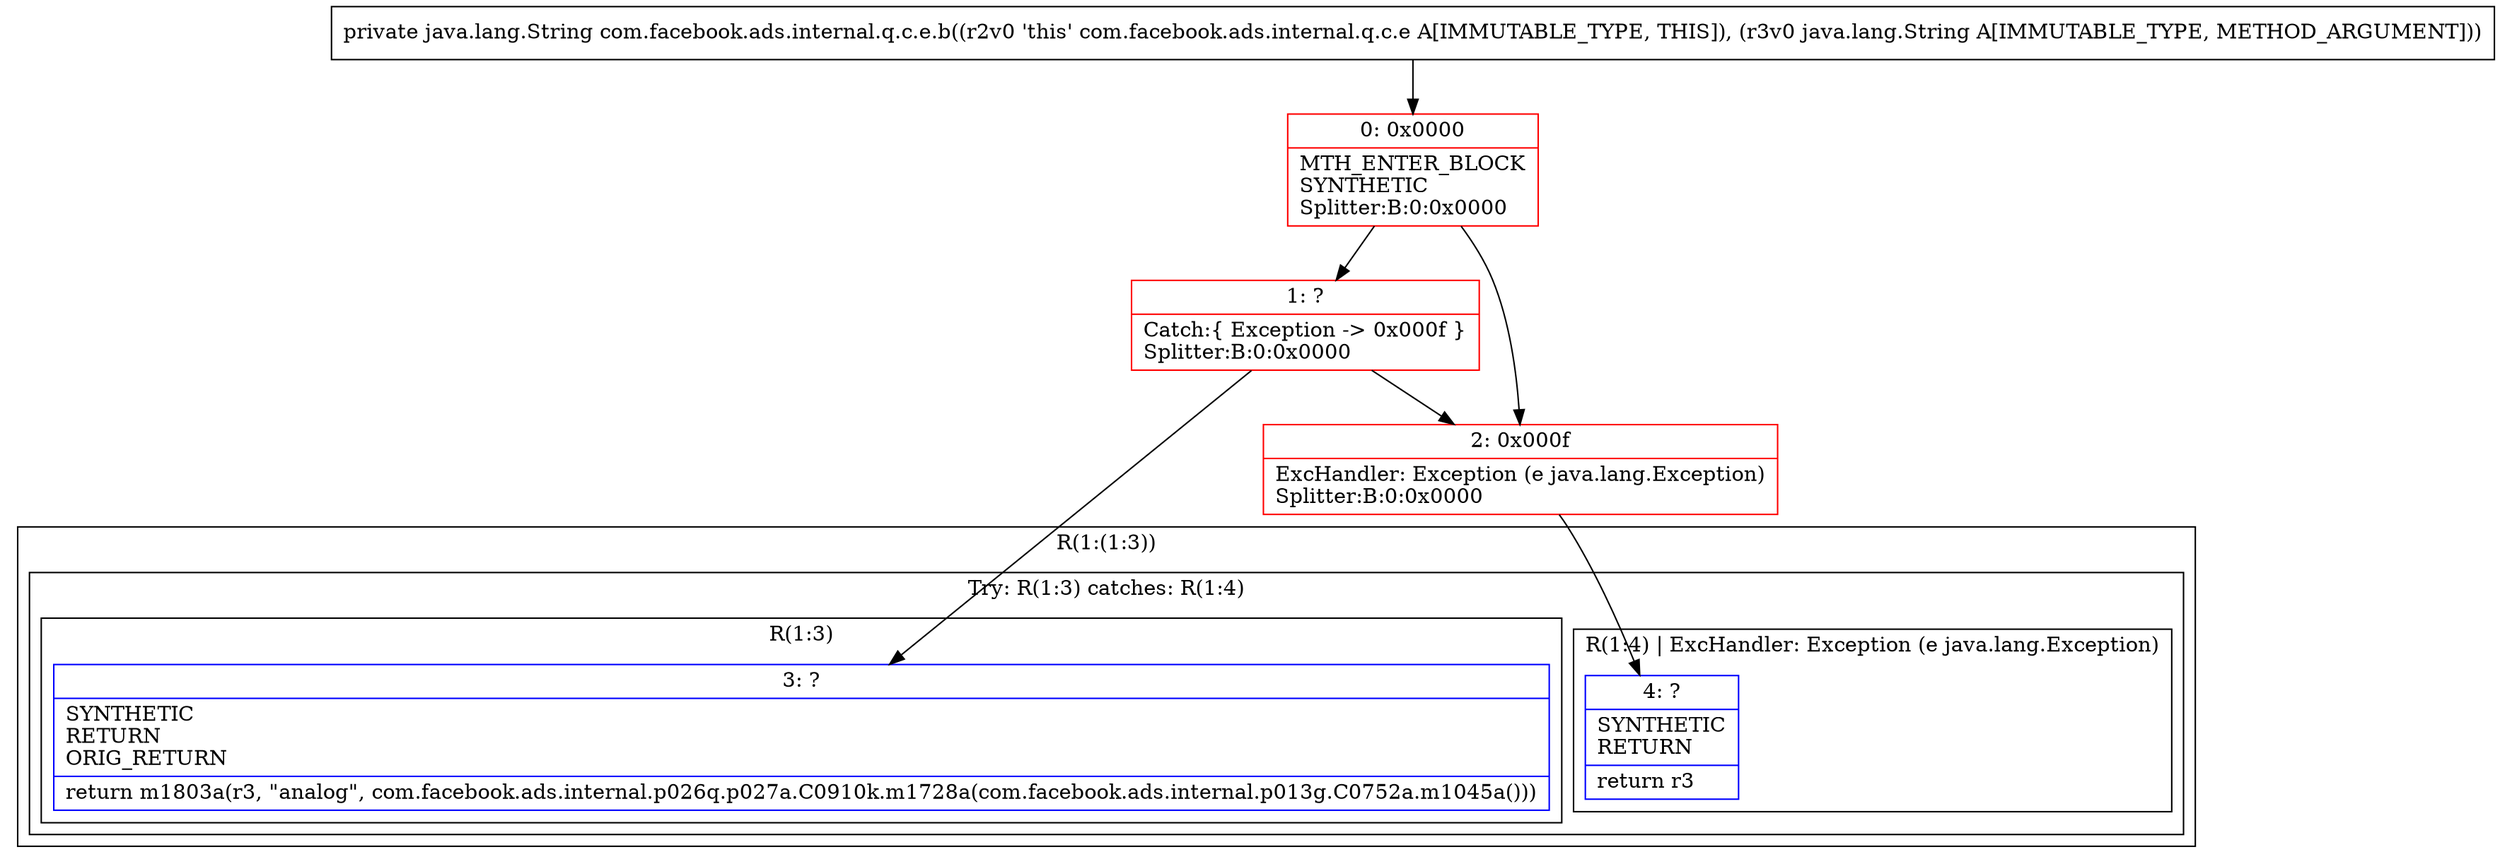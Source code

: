 digraph "CFG forcom.facebook.ads.internal.q.c.e.b(Ljava\/lang\/String;)Ljava\/lang\/String;" {
subgraph cluster_Region_1312239226 {
label = "R(1:(1:3))";
node [shape=record,color=blue];
subgraph cluster_TryCatchRegion_1714596020 {
label = "Try: R(1:3) catches: R(1:4)";
node [shape=record,color=blue];
subgraph cluster_Region_1736376340 {
label = "R(1:3)";
node [shape=record,color=blue];
Node_3 [shape=record,label="{3\:\ ?|SYNTHETIC\lRETURN\lORIG_RETURN\l|return m1803a(r3, \"analog\", com.facebook.ads.internal.p026q.p027a.C0910k.m1728a(com.facebook.ads.internal.p013g.C0752a.m1045a()))\l}"];
}
subgraph cluster_Region_953787632 {
label = "R(1:4) | ExcHandler: Exception (e java.lang.Exception)\l";
node [shape=record,color=blue];
Node_4 [shape=record,label="{4\:\ ?|SYNTHETIC\lRETURN\l|return r3\l}"];
}
}
}
subgraph cluster_Region_953787632 {
label = "R(1:4) | ExcHandler: Exception (e java.lang.Exception)\l";
node [shape=record,color=blue];
Node_4 [shape=record,label="{4\:\ ?|SYNTHETIC\lRETURN\l|return r3\l}"];
}
Node_0 [shape=record,color=red,label="{0\:\ 0x0000|MTH_ENTER_BLOCK\lSYNTHETIC\lSplitter:B:0:0x0000\l}"];
Node_1 [shape=record,color=red,label="{1\:\ ?|Catch:\{ Exception \-\> 0x000f \}\lSplitter:B:0:0x0000\l}"];
Node_2 [shape=record,color=red,label="{2\:\ 0x000f|ExcHandler: Exception (e java.lang.Exception)\lSplitter:B:0:0x0000\l}"];
MethodNode[shape=record,label="{private java.lang.String com.facebook.ads.internal.q.c.e.b((r2v0 'this' com.facebook.ads.internal.q.c.e A[IMMUTABLE_TYPE, THIS]), (r3v0 java.lang.String A[IMMUTABLE_TYPE, METHOD_ARGUMENT])) }"];
MethodNode -> Node_0;
Node_0 -> Node_1;
Node_0 -> Node_2;
Node_1 -> Node_2;
Node_1 -> Node_3;
Node_2 -> Node_4;
}

